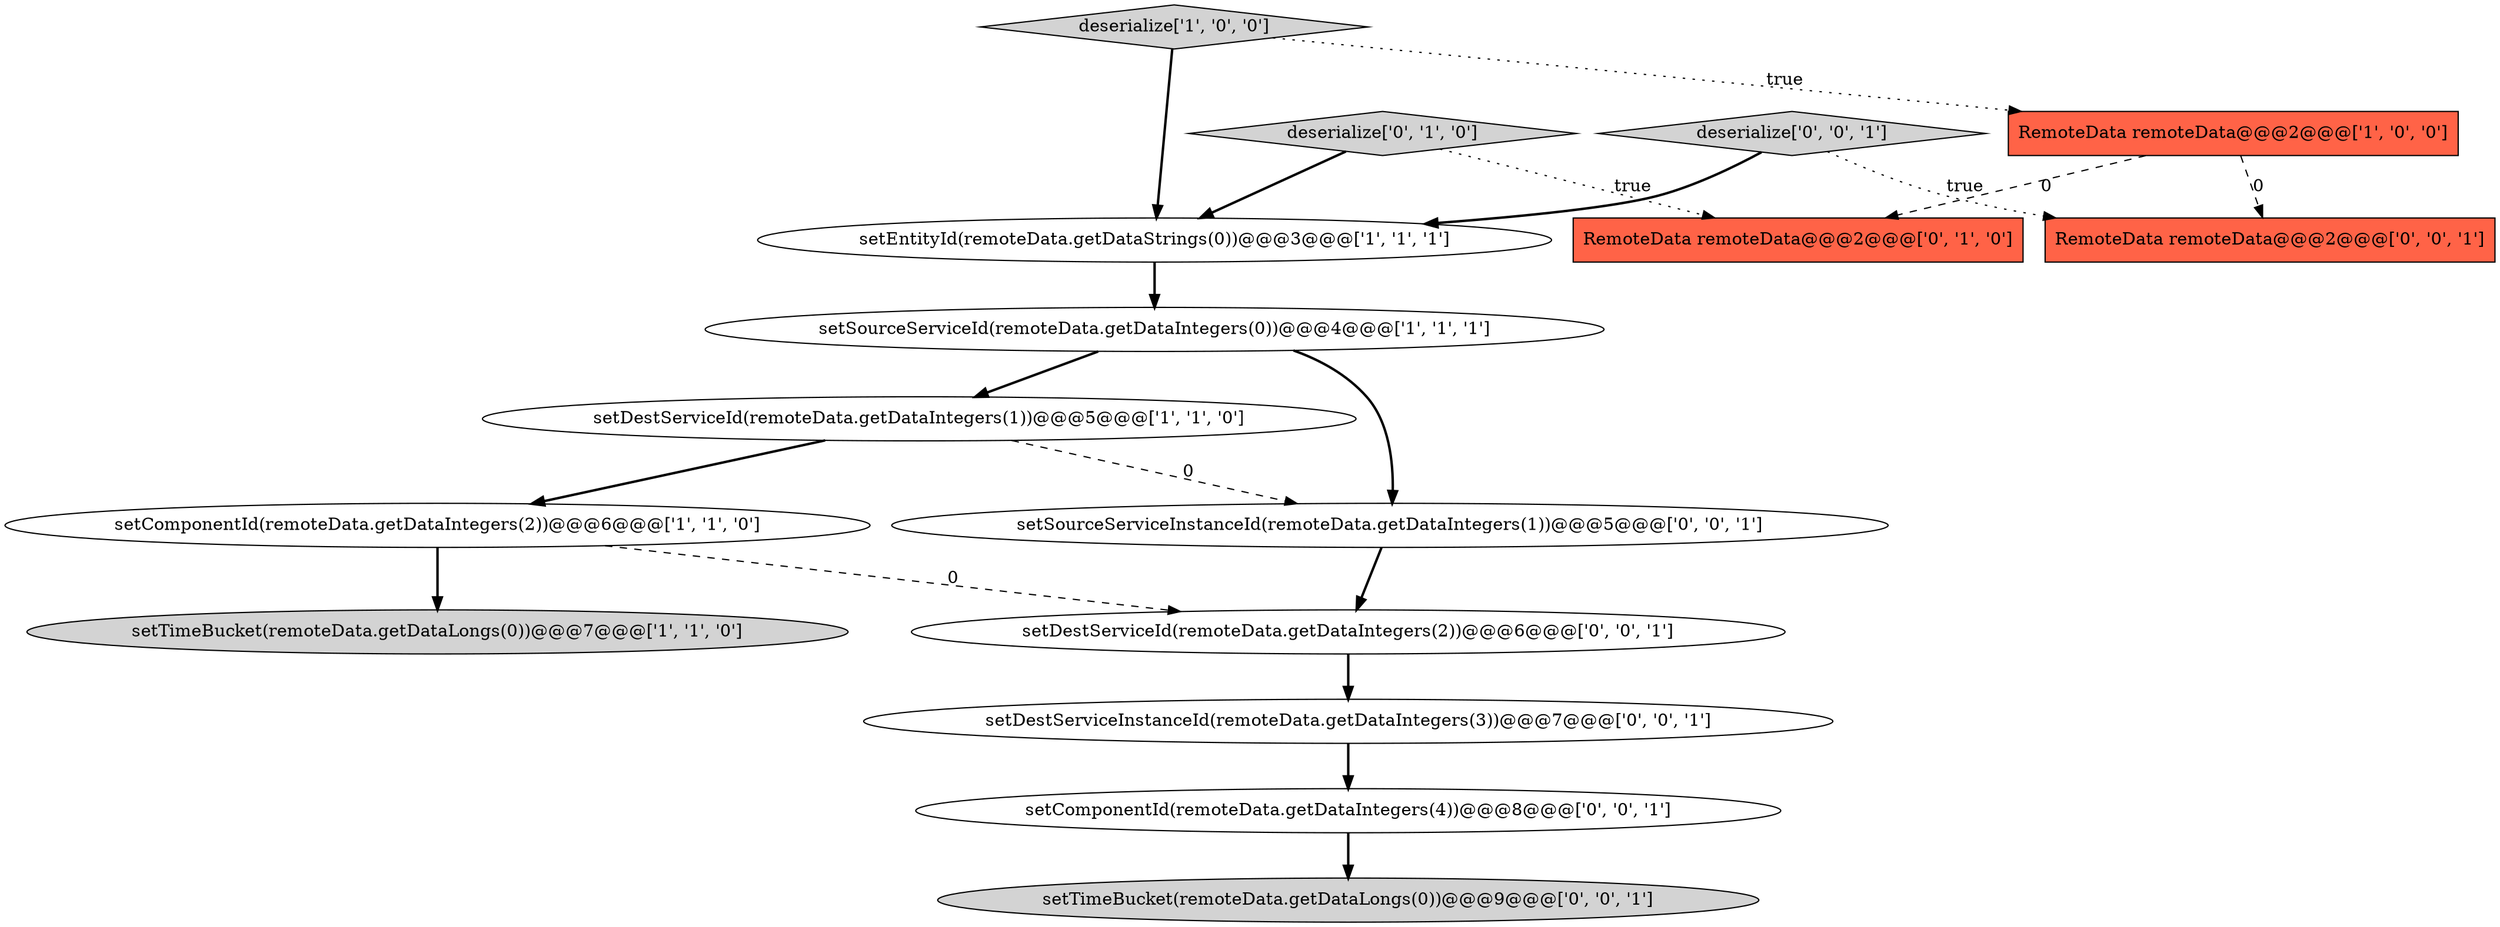 digraph {
12 [style = filled, label = "setDestServiceInstanceId(remoteData.getDataIntegers(3))@@@7@@@['0', '0', '1']", fillcolor = white, shape = ellipse image = "AAA0AAABBB3BBB"];
0 [style = filled, label = "setComponentId(remoteData.getDataIntegers(2))@@@6@@@['1', '1', '0']", fillcolor = white, shape = ellipse image = "AAA0AAABBB1BBB"];
6 [style = filled, label = "setTimeBucket(remoteData.getDataLongs(0))@@@7@@@['1', '1', '0']", fillcolor = lightgray, shape = ellipse image = "AAA0AAABBB1BBB"];
7 [style = filled, label = "deserialize['0', '1', '0']", fillcolor = lightgray, shape = diamond image = "AAA0AAABBB2BBB"];
10 [style = filled, label = "RemoteData remoteData@@@2@@@['0', '0', '1']", fillcolor = tomato, shape = box image = "AAA0AAABBB3BBB"];
2 [style = filled, label = "setSourceServiceId(remoteData.getDataIntegers(0))@@@4@@@['1', '1', '1']", fillcolor = white, shape = ellipse image = "AAA0AAABBB1BBB"];
11 [style = filled, label = "setTimeBucket(remoteData.getDataLongs(0))@@@9@@@['0', '0', '1']", fillcolor = lightgray, shape = ellipse image = "AAA0AAABBB3BBB"];
8 [style = filled, label = "RemoteData remoteData@@@2@@@['0', '1', '0']", fillcolor = tomato, shape = box image = "AAA1AAABBB2BBB"];
15 [style = filled, label = "setDestServiceId(remoteData.getDataIntegers(2))@@@6@@@['0', '0', '1']", fillcolor = white, shape = ellipse image = "AAA0AAABBB3BBB"];
4 [style = filled, label = "deserialize['1', '0', '0']", fillcolor = lightgray, shape = diamond image = "AAA0AAABBB1BBB"];
5 [style = filled, label = "setDestServiceId(remoteData.getDataIntegers(1))@@@5@@@['1', '1', '0']", fillcolor = white, shape = ellipse image = "AAA0AAABBB1BBB"];
14 [style = filled, label = "deserialize['0', '0', '1']", fillcolor = lightgray, shape = diamond image = "AAA0AAABBB3BBB"];
13 [style = filled, label = "setComponentId(remoteData.getDataIntegers(4))@@@8@@@['0', '0', '1']", fillcolor = white, shape = ellipse image = "AAA0AAABBB3BBB"];
1 [style = filled, label = "RemoteData remoteData@@@2@@@['1', '0', '0']", fillcolor = tomato, shape = box image = "AAA1AAABBB1BBB"];
3 [style = filled, label = "setEntityId(remoteData.getDataStrings(0))@@@3@@@['1', '1', '1']", fillcolor = white, shape = ellipse image = "AAA0AAABBB1BBB"];
9 [style = filled, label = "setSourceServiceInstanceId(remoteData.getDataIntegers(1))@@@5@@@['0', '0', '1']", fillcolor = white, shape = ellipse image = "AAA0AAABBB3BBB"];
14->3 [style = bold, label=""];
12->13 [style = bold, label=""];
4->3 [style = bold, label=""];
1->8 [style = dashed, label="0"];
5->9 [style = dashed, label="0"];
15->12 [style = bold, label=""];
0->15 [style = dashed, label="0"];
1->10 [style = dashed, label="0"];
2->9 [style = bold, label=""];
3->2 [style = bold, label=""];
5->0 [style = bold, label=""];
7->8 [style = dotted, label="true"];
4->1 [style = dotted, label="true"];
0->6 [style = bold, label=""];
9->15 [style = bold, label=""];
13->11 [style = bold, label=""];
14->10 [style = dotted, label="true"];
7->3 [style = bold, label=""];
2->5 [style = bold, label=""];
}
